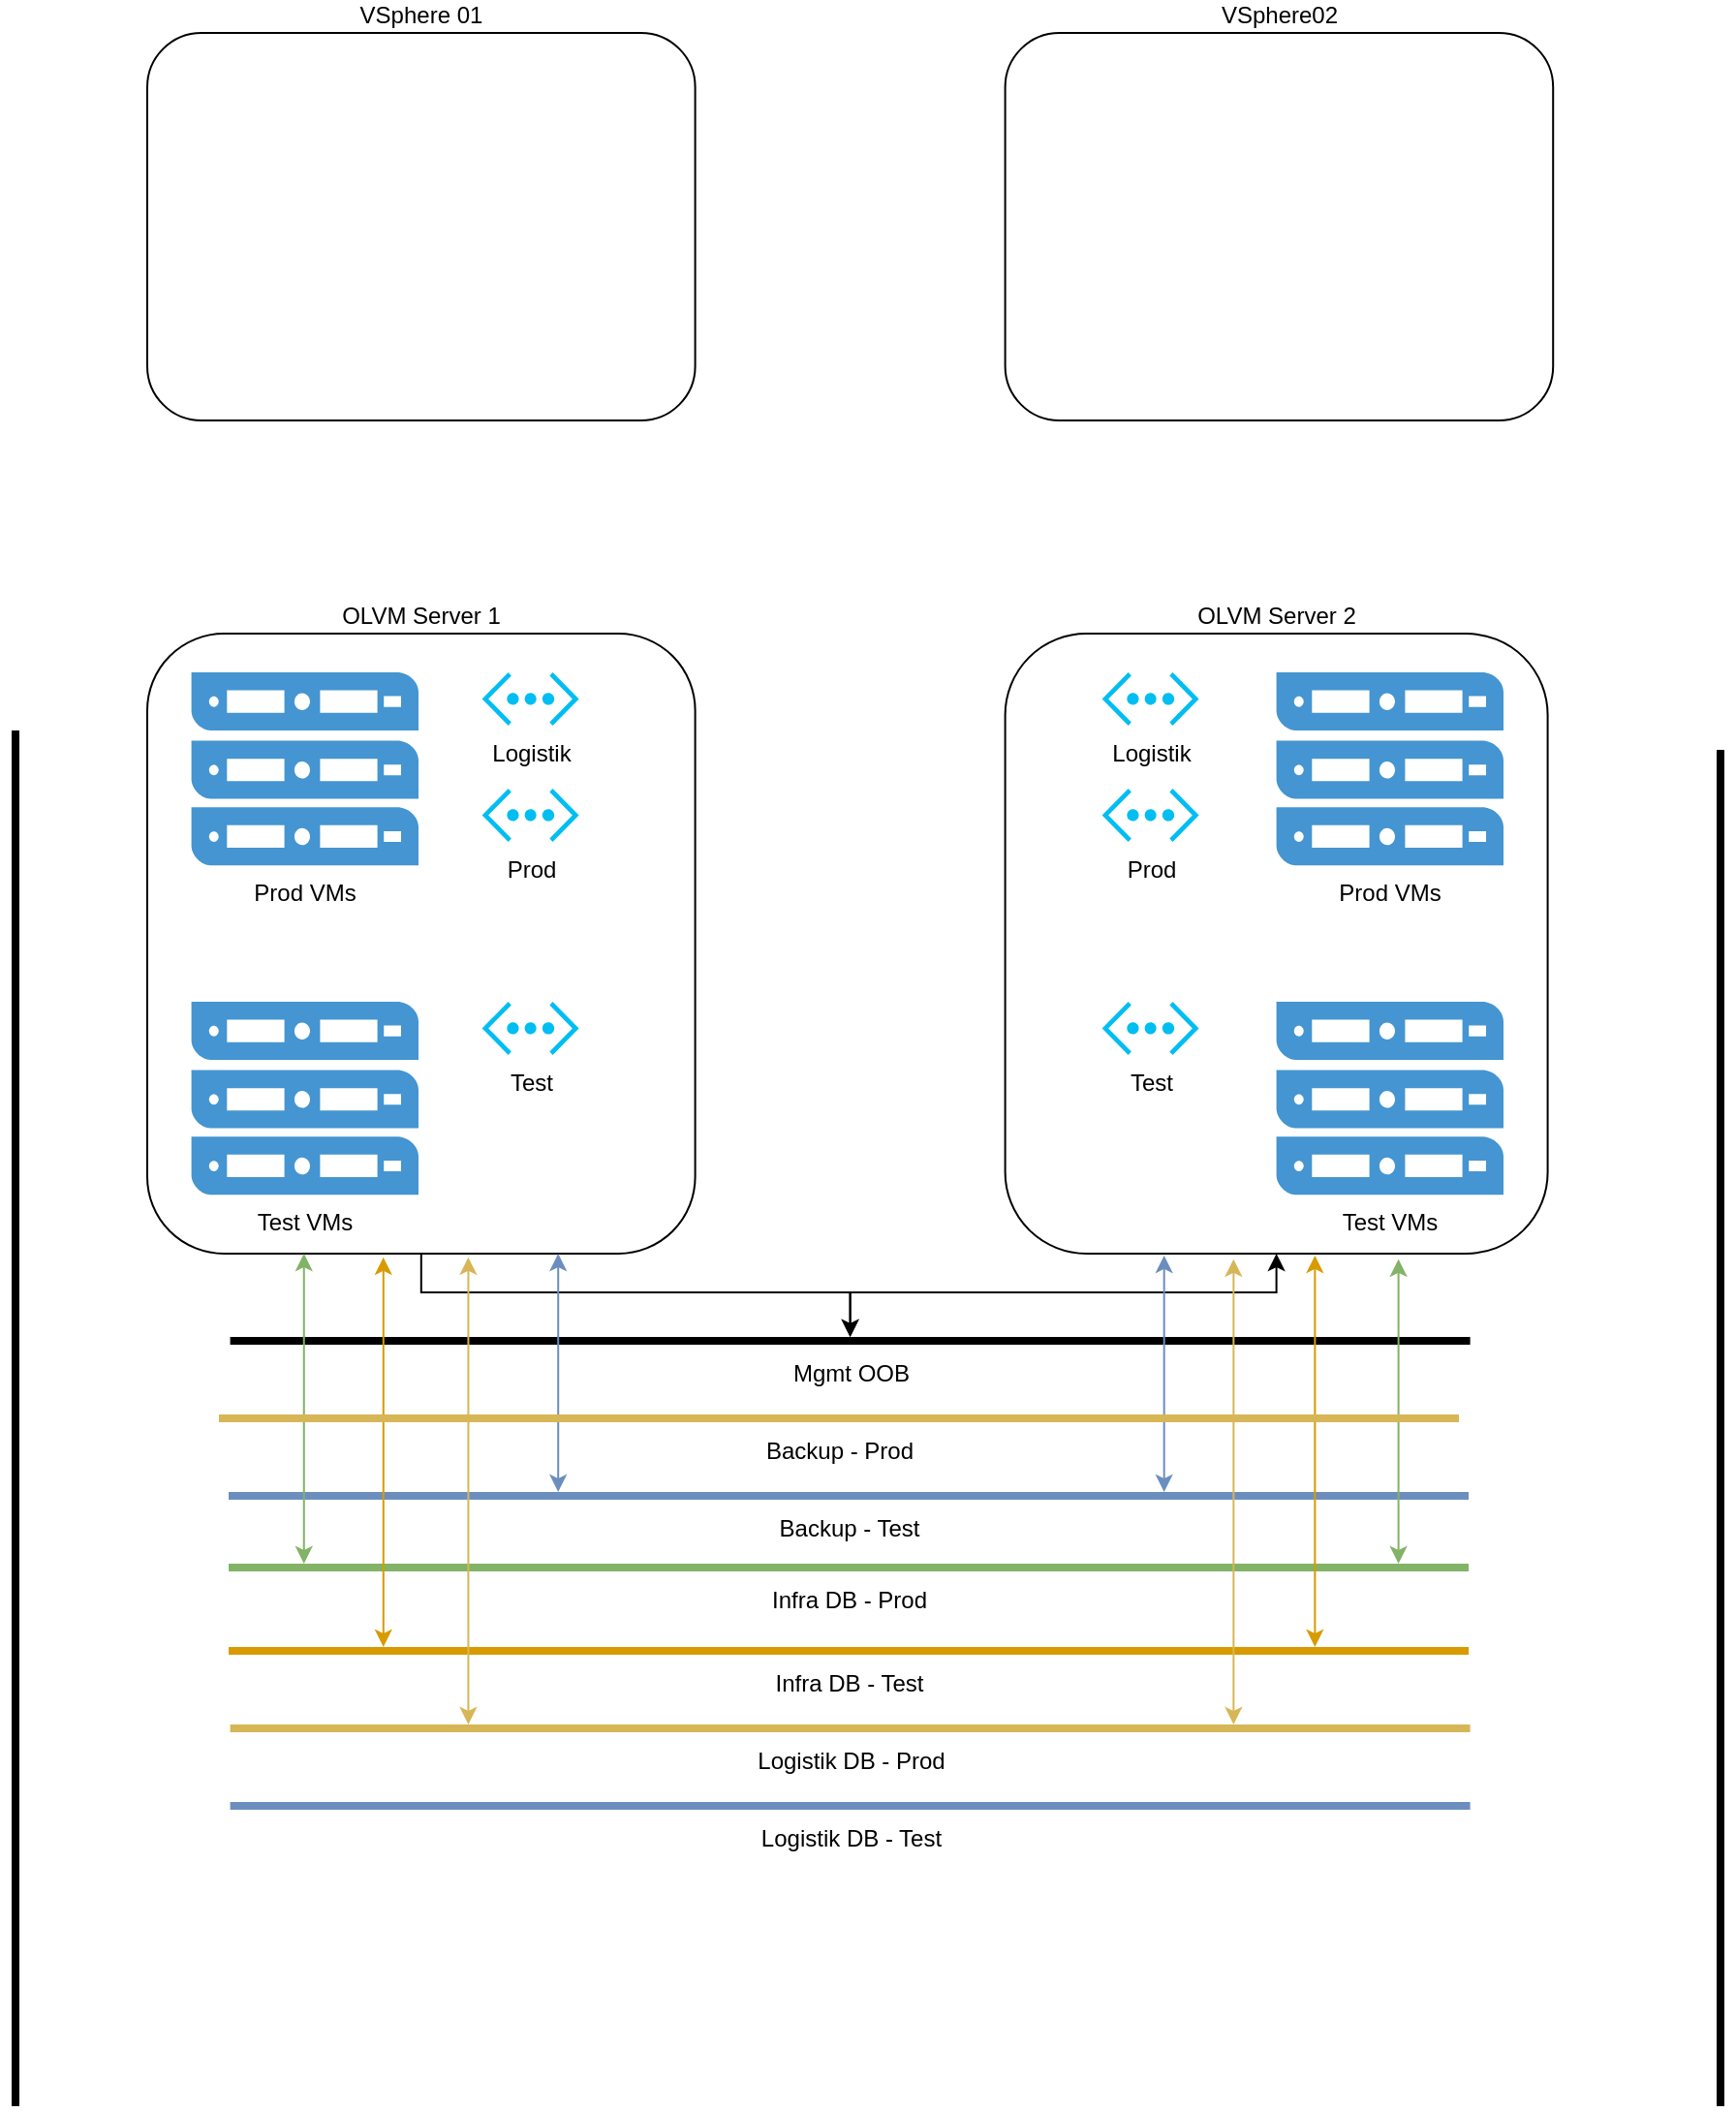 <mxfile version="20.2.4" type="github">
  <diagram id="db8GGSsWFMVXPVI7Jxbp" name="Page-1">
    <mxGraphModel dx="1084" dy="640" grid="1" gridSize="10" guides="1" tooltips="1" connect="1" arrows="1" fold="1" page="1" pageScale="1" pageWidth="1169" pageHeight="1654" math="0" shadow="0">
      <root>
        <mxCell id="0" />
        <mxCell id="1" parent="0" />
        <mxCell id="eQeKing8HIZheCVtcCyi-21" value="" style="edgeStyle=orthogonalEdgeStyle;rounded=0;orthogonalLoop=1;jettySize=auto;html=1;" edge="1" parent="1" source="eQeKing8HIZheCVtcCyi-2" target="eQeKing8HIZheCVtcCyi-20">
          <mxGeometry relative="1" as="geometry" />
        </mxCell>
        <mxCell id="eQeKing8HIZheCVtcCyi-23" value="" style="edgeStyle=orthogonalEdgeStyle;rounded=0;orthogonalLoop=1;jettySize=auto;html=1;strokeColor=none;startArrow=classic;startFill=1;" edge="1" parent="1" source="eQeKing8HIZheCVtcCyi-2" target="eQeKing8HIZheCVtcCyi-20">
          <mxGeometry relative="1" as="geometry" />
        </mxCell>
        <mxCell id="eQeKing8HIZheCVtcCyi-2" value="OLVM Server 1" style="rounded=1;whiteSpace=wrap;html=1;verticalAlign=bottom;labelPosition=center;verticalLabelPosition=top;align=center;arcSize=14;" vertex="1" parent="1">
          <mxGeometry x="223" y="350" width="282.8" height="320" as="geometry" />
        </mxCell>
        <mxCell id="eQeKing8HIZheCVtcCyi-1" value="Prod VMs" style="pointerEvents=1;shadow=0;dashed=0;html=1;strokeColor=none;fillColor=#4495D1;labelPosition=center;verticalLabelPosition=bottom;verticalAlign=top;align=center;outlineConnect=0;shape=mxgraph.veeam.server_stack;" vertex="1" parent="1">
          <mxGeometry x="245.8" y="370" width="117.2" height="99.6" as="geometry" />
        </mxCell>
        <mxCell id="eQeKing8HIZheCVtcCyi-3" value="Test VMs" style="pointerEvents=1;shadow=0;dashed=0;html=1;strokeColor=none;fillColor=#4495D1;labelPosition=center;verticalLabelPosition=bottom;verticalAlign=top;align=center;outlineConnect=0;shape=mxgraph.veeam.server_stack;" vertex="1" parent="1">
          <mxGeometry x="245.8" y="540" width="117.2" height="99.6" as="geometry" />
        </mxCell>
        <mxCell id="eQeKing8HIZheCVtcCyi-22" value="" style="edgeStyle=orthogonalEdgeStyle;rounded=0;orthogonalLoop=1;jettySize=auto;html=1;startArrow=classic;startFill=1;" edge="1" parent="1" source="eQeKing8HIZheCVtcCyi-6" target="eQeKing8HIZheCVtcCyi-20">
          <mxGeometry relative="1" as="geometry" />
        </mxCell>
        <mxCell id="eQeKing8HIZheCVtcCyi-6" value="OLVM Server 2" style="rounded=1;whiteSpace=wrap;html=1;verticalAlign=bottom;labelPosition=center;verticalLabelPosition=top;align=center;" vertex="1" parent="1">
          <mxGeometry x="665.8" y="350" width="280" height="320" as="geometry" />
        </mxCell>
        <mxCell id="eQeKing8HIZheCVtcCyi-7" value="Prod VMs" style="pointerEvents=1;shadow=0;dashed=0;html=1;strokeColor=none;fillColor=#4495D1;labelPosition=center;verticalLabelPosition=bottom;verticalAlign=top;align=center;outlineConnect=0;shape=mxgraph.veeam.server_stack;" vertex="1" parent="1">
          <mxGeometry x="805.8" y="370" width="117.2" height="99.6" as="geometry" />
        </mxCell>
        <mxCell id="eQeKing8HIZheCVtcCyi-8" value="Test VMs" style="pointerEvents=1;shadow=0;dashed=0;html=1;strokeColor=none;fillColor=#4495D1;labelPosition=center;verticalLabelPosition=bottom;verticalAlign=top;align=center;outlineConnect=0;shape=mxgraph.veeam.server_stack;" vertex="1" parent="1">
          <mxGeometry x="805.8" y="540" width="117.2" height="99.6" as="geometry" />
        </mxCell>
        <mxCell id="eQeKing8HIZheCVtcCyi-9" value="Backup - Test" style="line;strokeWidth=4;html=1;perimeter=backbonePerimeter;points=[];outlineConnect=0;fillColor=#dae8fc;strokeColor=#6c8ebf;" vertex="1" parent="1">
          <mxGeometry x="265" y="790" width="640" height="10" as="geometry" />
        </mxCell>
        <mxCell id="eQeKing8HIZheCVtcCyi-10" value="Infra DB - Prod" style="line;strokeWidth=4;html=1;perimeter=backbonePerimeter;points=[];outlineConnect=0;fillColor=#d5e8d4;strokeColor=#82b366;" vertex="1" parent="1">
          <mxGeometry x="265" y="827" width="640" height="10" as="geometry" />
        </mxCell>
        <mxCell id="eQeKing8HIZheCVtcCyi-11" value="Infra DB - Test" style="line;strokeWidth=4;html=1;perimeter=backbonePerimeter;points=[];outlineConnect=0;fillColor=#ffe6cc;strokeColor=#d79b00;" vertex="1" parent="1">
          <mxGeometry x="265" y="870" width="640" height="10" as="geometry" />
        </mxCell>
        <mxCell id="eQeKing8HIZheCVtcCyi-12" value="Logistik DB - Prod" style="line;strokeWidth=4;html=1;perimeter=backbonePerimeter;points=[];outlineConnect=0;fillColor=#fff2cc;strokeColor=#d6b656;" vertex="1" parent="1">
          <mxGeometry x="265.8" y="910" width="640" height="10" as="geometry" />
        </mxCell>
        <mxCell id="eQeKing8HIZheCVtcCyi-14" value="Logistik" style="verticalLabelPosition=bottom;html=1;verticalAlign=top;align=center;strokeColor=none;fillColor=#00BEF2;shape=mxgraph.azure.virtual_network;pointerEvents=1;" vertex="1" parent="1">
          <mxGeometry x="395.8" y="370" width="50" height="27.5" as="geometry" />
        </mxCell>
        <mxCell id="eQeKing8HIZheCVtcCyi-15" value="Prod" style="verticalLabelPosition=bottom;html=1;verticalAlign=top;align=center;strokeColor=none;fillColor=#00BEF2;shape=mxgraph.azure.virtual_network;pointerEvents=1;" vertex="1" parent="1">
          <mxGeometry x="395.8" y="430" width="50" height="27.5" as="geometry" />
        </mxCell>
        <mxCell id="eQeKing8HIZheCVtcCyi-16" value="Test" style="verticalLabelPosition=bottom;html=1;verticalAlign=top;align=center;strokeColor=none;fillColor=#00BEF2;shape=mxgraph.azure.virtual_network;pointerEvents=1;" vertex="1" parent="1">
          <mxGeometry x="395.8" y="540" width="50" height="27.5" as="geometry" />
        </mxCell>
        <mxCell id="eQeKing8HIZheCVtcCyi-17" value="Logistik" style="verticalLabelPosition=bottom;html=1;verticalAlign=top;align=center;strokeColor=none;fillColor=#00BEF2;shape=mxgraph.azure.virtual_network;pointerEvents=1;" vertex="1" parent="1">
          <mxGeometry x="715.8" y="370" width="50" height="27.5" as="geometry" />
        </mxCell>
        <mxCell id="eQeKing8HIZheCVtcCyi-18" value="Prod" style="verticalLabelPosition=bottom;html=1;verticalAlign=top;align=center;strokeColor=none;fillColor=#00BEF2;shape=mxgraph.azure.virtual_network;pointerEvents=1;" vertex="1" parent="1">
          <mxGeometry x="715.8" y="430" width="50" height="27.5" as="geometry" />
        </mxCell>
        <mxCell id="eQeKing8HIZheCVtcCyi-19" value="Test" style="verticalLabelPosition=bottom;html=1;verticalAlign=top;align=center;strokeColor=none;fillColor=#00BEF2;shape=mxgraph.azure.virtual_network;pointerEvents=1;" vertex="1" parent="1">
          <mxGeometry x="715.8" y="540" width="50" height="27.5" as="geometry" />
        </mxCell>
        <mxCell id="eQeKing8HIZheCVtcCyi-20" value="Mgmt OOB" style="line;strokeWidth=4;html=1;perimeter=backbonePerimeter;points=[];outlineConnect=0;fillColor=none;" vertex="1" parent="1">
          <mxGeometry x="265.8" y="710" width="640" height="10" as="geometry" />
        </mxCell>
        <mxCell id="eQeKing8HIZheCVtcCyi-24" value="" style="endArrow=classic;startArrow=classic;html=1;rounded=0;exitX=0.75;exitY=1;exitDx=0;exitDy=0;fillColor=#dae8fc;strokeColor=#6c8ebf;" edge="1" parent="1" source="eQeKing8HIZheCVtcCyi-2" target="eQeKing8HIZheCVtcCyi-9">
          <mxGeometry width="50" height="50" relative="1" as="geometry">
            <mxPoint x="545.8" y="640" as="sourcePoint" />
            <mxPoint x="595.8" y="590" as="targetPoint" />
          </mxGeometry>
        </mxCell>
        <mxCell id="eQeKing8HIZheCVtcCyi-25" value="" style="endArrow=classic;startArrow=classic;html=1;rounded=0;exitX=0.293;exitY=1.003;exitDx=0;exitDy=0;fillColor=#dae8fc;strokeColor=#6c8ebf;exitPerimeter=0;" edge="1" parent="1" source="eQeKing8HIZheCVtcCyi-6" target="eQeKing8HIZheCVtcCyi-9">
          <mxGeometry width="50" height="50" relative="1" as="geometry">
            <mxPoint x="445.1" y="680" as="sourcePoint" />
            <mxPoint x="445.1" y="763" as="targetPoint" />
          </mxGeometry>
        </mxCell>
        <mxCell id="eQeKing8HIZheCVtcCyi-26" value="" style="endArrow=classic;startArrow=classic;html=1;rounded=0;strokeColor=#82b366;entryX=0.286;entryY=1;entryDx=0;entryDy=0;entryPerimeter=0;fillColor=#d5e8d4;" edge="1" parent="1" source="eQeKing8HIZheCVtcCyi-10" target="eQeKing8HIZheCVtcCyi-2">
          <mxGeometry width="50" height="50" relative="1" as="geometry">
            <mxPoint x="545.8" y="640" as="sourcePoint" />
            <mxPoint x="595.8" y="590" as="targetPoint" />
          </mxGeometry>
        </mxCell>
        <mxCell id="eQeKing8HIZheCVtcCyi-27" value="" style="endArrow=classic;startArrow=classic;html=1;rounded=0;strokeColor=#82b366;entryX=0.725;entryY=1.009;entryDx=0;entryDy=0;entryPerimeter=0;fillColor=#d5e8d4;" edge="1" parent="1" source="eQeKing8HIZheCVtcCyi-10" target="eQeKing8HIZheCVtcCyi-6">
          <mxGeometry width="50" height="50" relative="1" as="geometry">
            <mxPoint x="313.881" y="803" as="sourcePoint" />
            <mxPoint x="313.881" y="680" as="targetPoint" />
          </mxGeometry>
        </mxCell>
        <mxCell id="eQeKing8HIZheCVtcCyi-28" value="" style="endArrow=classic;startArrow=classic;html=1;rounded=0;strokeColor=#d79b00;entryX=0.431;entryY=1.006;entryDx=0;entryDy=0;entryPerimeter=0;fillColor=#ffe6cc;" edge="1" parent="1" source="eQeKing8HIZheCVtcCyi-11" target="eQeKing8HIZheCVtcCyi-2">
          <mxGeometry width="50" height="50" relative="1" as="geometry">
            <mxPoint x="545.8" y="640" as="sourcePoint" />
            <mxPoint x="595.8" y="590" as="targetPoint" />
          </mxGeometry>
        </mxCell>
        <mxCell id="eQeKing8HIZheCVtcCyi-29" value="" style="endArrow=classic;startArrow=classic;html=1;rounded=0;strokeColor=#d79b00;fillColor=#ffe6cc;entryX=0.571;entryY=1.003;entryDx=0;entryDy=0;entryPerimeter=0;" edge="1" parent="1" source="eQeKing8HIZheCVtcCyi-11" target="eQeKing8HIZheCVtcCyi-6">
          <mxGeometry width="50" height="50" relative="1" as="geometry">
            <mxPoint x="825.8" y="810" as="sourcePoint" />
            <mxPoint x="825.8" y="700" as="targetPoint" />
          </mxGeometry>
        </mxCell>
        <mxCell id="eQeKing8HIZheCVtcCyi-30" value="" style="endArrow=classic;startArrow=classic;html=1;rounded=0;strokeColor=#d6b656;exitX=0.586;exitY=1.006;exitDx=0;exitDy=0;exitPerimeter=0;fillColor=#fff2cc;" edge="1" parent="1" source="eQeKing8HIZheCVtcCyi-2" target="eQeKing8HIZheCVtcCyi-12">
          <mxGeometry width="50" height="50" relative="1" as="geometry">
            <mxPoint x="545.8" y="640" as="sourcePoint" />
            <mxPoint x="595.8" y="590" as="targetPoint" />
          </mxGeometry>
        </mxCell>
        <mxCell id="eQeKing8HIZheCVtcCyi-31" value="" style="endArrow=classic;startArrow=classic;html=1;rounded=0;strokeColor=#d6b656;exitX=0.421;exitY=1.009;exitDx=0;exitDy=0;exitPerimeter=0;fillColor=#fff2cc;" edge="1" parent="1" source="eQeKing8HIZheCVtcCyi-6" target="eQeKing8HIZheCVtcCyi-12">
          <mxGeometry width="50" height="50" relative="1" as="geometry">
            <mxPoint x="398.721" y="681.92" as="sourcePoint" />
            <mxPoint x="398.721" y="883" as="targetPoint" />
          </mxGeometry>
        </mxCell>
        <mxCell id="eQeKing8HIZheCVtcCyi-32" value="VSphere 01" style="rounded=1;whiteSpace=wrap;html=1;verticalAlign=bottom;labelPosition=center;verticalLabelPosition=top;align=center;arcSize=14;" vertex="1" parent="1">
          <mxGeometry x="223" y="40" width="282.8" height="200" as="geometry" />
        </mxCell>
        <mxCell id="eQeKing8HIZheCVtcCyi-33" value="VSphere02" style="rounded=1;whiteSpace=wrap;html=1;verticalAlign=bottom;labelPosition=center;verticalLabelPosition=top;align=center;arcSize=14;" vertex="1" parent="1">
          <mxGeometry x="665.8" y="40" width="282.8" height="200" as="geometry" />
        </mxCell>
        <mxCell id="eQeKing8HIZheCVtcCyi-34" value="Logistik DB - Test" style="line;strokeWidth=4;html=1;perimeter=backbonePerimeter;points=[];outlineConnect=0;fillColor=#dae8fc;strokeColor=#6c8ebf;" vertex="1" parent="1">
          <mxGeometry x="265.8" y="950" width="640" height="10" as="geometry" />
        </mxCell>
        <mxCell id="eQeKing8HIZheCVtcCyi-35" value="Backup - Prod" style="line;strokeWidth=4;html=1;perimeter=backbonePerimeter;points=[];outlineConnect=0;fillColor=#fff2cc;strokeColor=#d6b656;" vertex="1" parent="1">
          <mxGeometry x="260" y="750" width="640" height="10" as="geometry" />
        </mxCell>
        <mxCell id="eQeKing8HIZheCVtcCyi-37" value="" style="line;strokeWidth=4;direction=south;html=1;perimeter=backbonePerimeter;points=[];outlineConnect=0;fillColor=#000000;" vertex="1" parent="1">
          <mxGeometry x="150" y="400" width="10" height="710" as="geometry" />
        </mxCell>
        <mxCell id="eQeKing8HIZheCVtcCyi-38" value="" style="line;strokeWidth=4;direction=south;html=1;perimeter=backbonePerimeter;points=[];outlineConnect=0;fillColor=#000000;" vertex="1" parent="1">
          <mxGeometry x="1030" y="410" width="10" height="700" as="geometry" />
        </mxCell>
      </root>
    </mxGraphModel>
  </diagram>
</mxfile>
